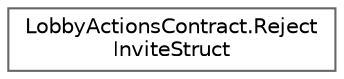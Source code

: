 digraph "Graphical Class Hierarchy"
{
 // LATEX_PDF_SIZE
  bgcolor="transparent";
  edge [fontname=Helvetica,fontsize=10,labelfontname=Helvetica,labelfontsize=10];
  node [fontname=Helvetica,fontsize=10,shape=box,height=0.2,width=0.4];
  rankdir="LR";
  Node0 [id="Node000000",label="LobbyActionsContract.Reject\lInviteStruct",height=0.2,width=0.4,color="grey40", fillcolor="white", style="filled",URL="$struct_lobby_actions_contract_1_1_reject_invite_struct.html",tooltip="Created:"];
}
